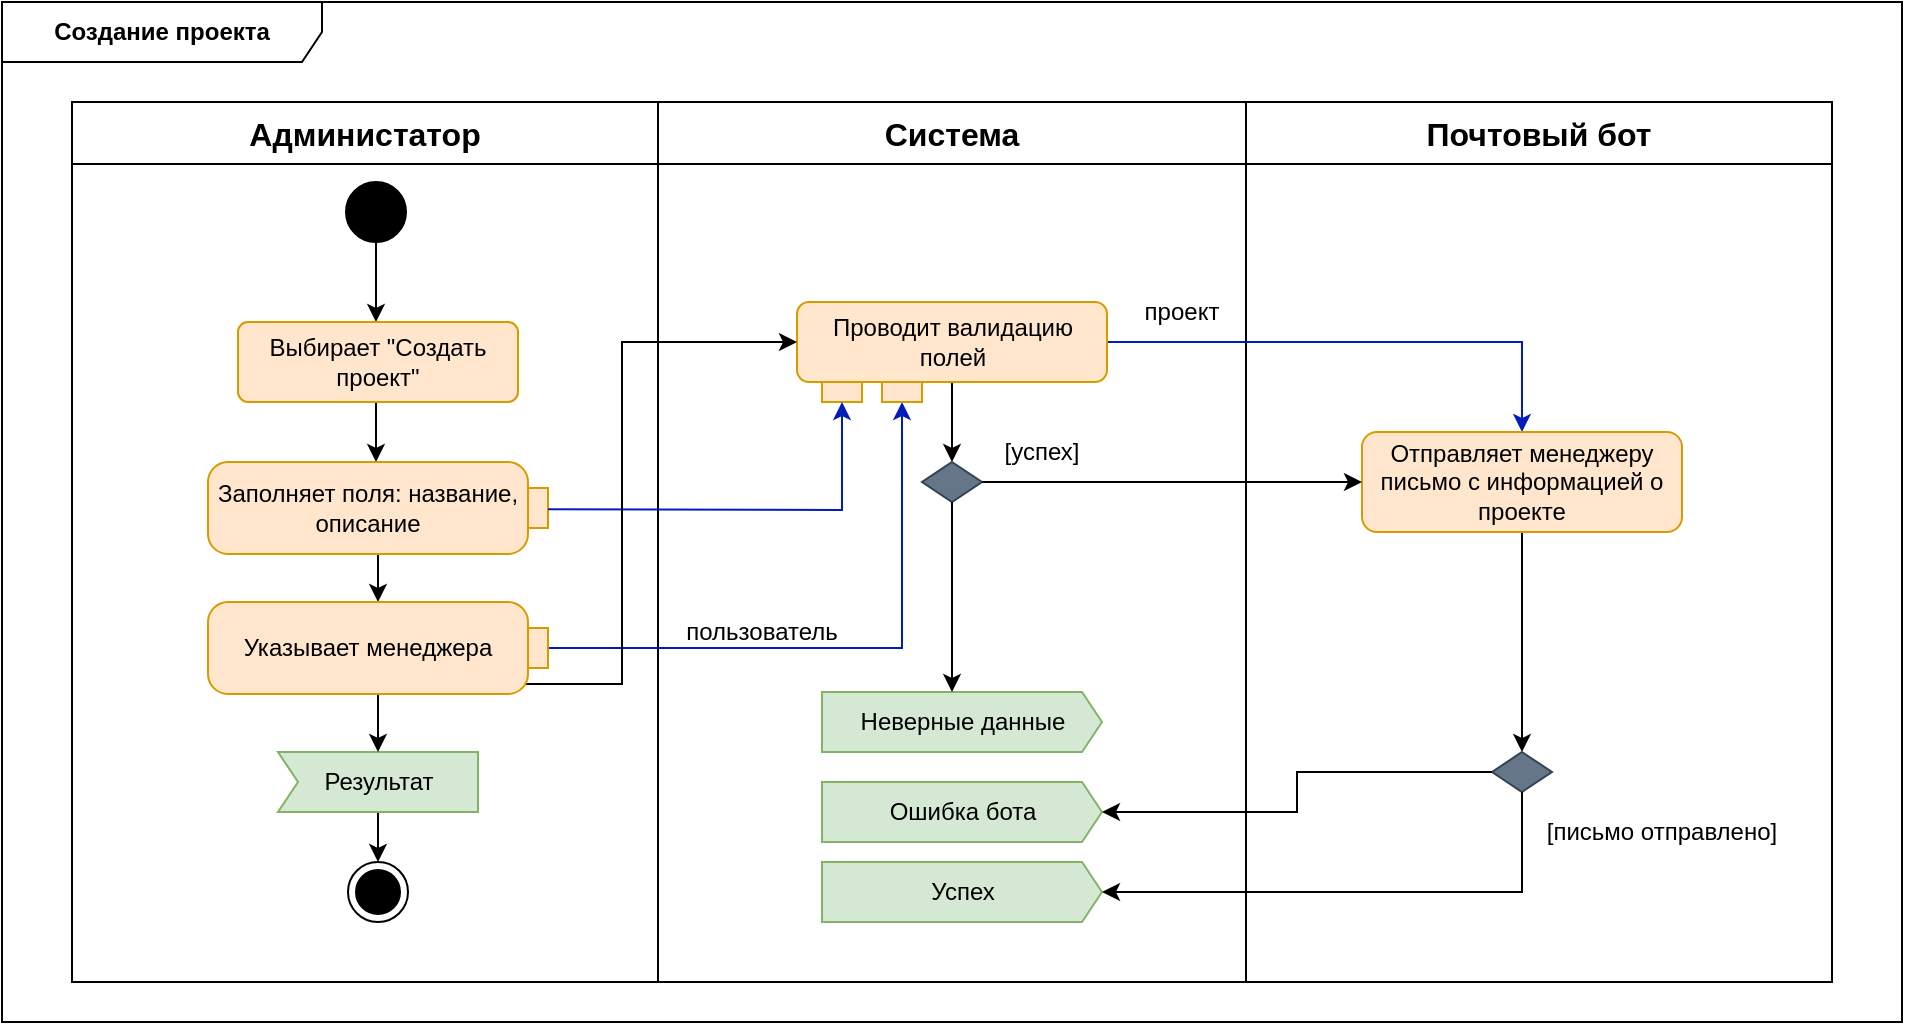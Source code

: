 <mxfile version="22.1.2" type="github">
  <diagram name="Страница — 1" id="BnNE_jB0SkXVoIUmftCl">
    <mxGraphModel dx="1195" dy="622" grid="1" gridSize="10" guides="1" tooltips="1" connect="1" arrows="1" fold="1" page="1" pageScale="1" pageWidth="1169" pageHeight="827" math="0" shadow="0">
      <root>
        <mxCell id="0" />
        <mxCell id="1" parent="0" />
        <mxCell id="1lEt_Adk3FSigu0SiqiG-2" value="&lt;b&gt;Создание проекта&lt;br&gt;&lt;/b&gt;" style="shape=umlFrame;whiteSpace=wrap;html=1;pointerEvents=0;recursiveResize=0;container=1;collapsible=0;width=160;" parent="1" vertex="1">
          <mxGeometry x="80" y="190" width="950" height="510" as="geometry" />
        </mxCell>
        <mxCell id="1lEt_Adk3FSigu0SiqiG-17" value="" style="shape=table;startSize=0;container=1;collapsible=0;childLayout=tableLayout;fontSize=16;" parent="1lEt_Adk3FSigu0SiqiG-2" vertex="1">
          <mxGeometry x="35" y="50" width="880" height="440" as="geometry" />
        </mxCell>
        <mxCell id="1lEt_Adk3FSigu0SiqiG-18" value="" style="shape=tableRow;horizontal=0;startSize=0;swimlaneHead=0;swimlaneBody=0;strokeColor=inherit;top=0;left=0;bottom=0;right=0;collapsible=0;dropTarget=0;fillColor=none;points=[[0,0.5],[1,0.5]];portConstraint=eastwest;fontSize=16;" parent="1lEt_Adk3FSigu0SiqiG-17" vertex="1">
          <mxGeometry width="880" height="31" as="geometry" />
        </mxCell>
        <mxCell id="1lEt_Adk3FSigu0SiqiG-19" value="&lt;b&gt;Администатор&lt;/b&gt;" style="shape=partialRectangle;html=1;whiteSpace=wrap;connectable=0;strokeColor=inherit;overflow=hidden;fillColor=none;top=0;left=0;bottom=0;right=0;pointerEvents=1;fontSize=16;" parent="1lEt_Adk3FSigu0SiqiG-18" vertex="1">
          <mxGeometry width="293" height="31" as="geometry">
            <mxRectangle width="293" height="31" as="alternateBounds" />
          </mxGeometry>
        </mxCell>
        <mxCell id="1lEt_Adk3FSigu0SiqiG-20" value="&lt;b&gt;Система&lt;/b&gt;" style="shape=partialRectangle;html=1;whiteSpace=wrap;connectable=0;strokeColor=inherit;overflow=hidden;fillColor=none;top=0;left=0;bottom=0;right=0;pointerEvents=1;fontSize=16;" parent="1lEt_Adk3FSigu0SiqiG-18" vertex="1">
          <mxGeometry x="293" width="294" height="31" as="geometry">
            <mxRectangle width="294" height="31" as="alternateBounds" />
          </mxGeometry>
        </mxCell>
        <mxCell id="1lEt_Adk3FSigu0SiqiG-21" value="&lt;b&gt;Почтовый бот&lt;br&gt;&lt;/b&gt;" style="shape=partialRectangle;html=1;whiteSpace=wrap;connectable=0;strokeColor=inherit;overflow=hidden;fillColor=none;top=0;left=0;bottom=0;right=0;pointerEvents=1;fontSize=16;" parent="1lEt_Adk3FSigu0SiqiG-18" vertex="1">
          <mxGeometry x="587" width="293" height="31" as="geometry">
            <mxRectangle width="293" height="31" as="alternateBounds" />
          </mxGeometry>
        </mxCell>
        <mxCell id="1lEt_Adk3FSigu0SiqiG-26" value="" style="shape=tableRow;horizontal=0;startSize=0;swimlaneHead=0;swimlaneBody=0;strokeColor=inherit;top=0;left=0;bottom=0;right=0;collapsible=0;dropTarget=0;fillColor=none;points=[[0,0.5],[1,0.5]];portConstraint=eastwest;fontSize=16;" parent="1lEt_Adk3FSigu0SiqiG-17" vertex="1">
          <mxGeometry y="31" width="880" height="409" as="geometry" />
        </mxCell>
        <mxCell id="1lEt_Adk3FSigu0SiqiG-27" value="" style="shape=partialRectangle;html=1;whiteSpace=wrap;connectable=0;strokeColor=inherit;overflow=hidden;fillColor=none;top=0;left=0;bottom=0;right=0;pointerEvents=1;fontSize=16;" parent="1lEt_Adk3FSigu0SiqiG-26" vertex="1">
          <mxGeometry width="293" height="409" as="geometry">
            <mxRectangle width="293" height="409" as="alternateBounds" />
          </mxGeometry>
        </mxCell>
        <mxCell id="1lEt_Adk3FSigu0SiqiG-28" value="" style="shape=partialRectangle;html=1;whiteSpace=wrap;connectable=0;strokeColor=inherit;overflow=hidden;fillColor=none;top=0;left=0;bottom=0;right=0;pointerEvents=1;fontSize=16;" parent="1lEt_Adk3FSigu0SiqiG-26" vertex="1">
          <mxGeometry x="293" width="294" height="409" as="geometry">
            <mxRectangle width="294" height="409" as="alternateBounds" />
          </mxGeometry>
        </mxCell>
        <mxCell id="1lEt_Adk3FSigu0SiqiG-29" value="" style="shape=partialRectangle;html=1;whiteSpace=wrap;connectable=0;strokeColor=inherit;overflow=hidden;fillColor=none;top=0;left=0;bottom=0;right=0;pointerEvents=1;fontSize=16;" parent="1lEt_Adk3FSigu0SiqiG-26" vertex="1">
          <mxGeometry x="587" width="293" height="409" as="geometry">
            <mxRectangle width="293" height="409" as="alternateBounds" />
          </mxGeometry>
        </mxCell>
        <mxCell id="1lEt_Adk3FSigu0SiqiG-40" style="edgeStyle=orthogonalEdgeStyle;rounded=0;orthogonalLoop=1;jettySize=auto;html=1;" parent="1lEt_Adk3FSigu0SiqiG-2" source="1lEt_Adk3FSigu0SiqiG-30" edge="1">
          <mxGeometry relative="1" as="geometry">
            <mxPoint x="187" y="160.0" as="targetPoint" />
          </mxGeometry>
        </mxCell>
        <mxCell id="1lEt_Adk3FSigu0SiqiG-30" value="" style="ellipse;fillColor=strokeColor;html=1;" parent="1lEt_Adk3FSigu0SiqiG-2" vertex="1">
          <mxGeometry x="172" y="90" width="30" height="30" as="geometry" />
        </mxCell>
        <mxCell id="1lEt_Adk3FSigu0SiqiG-31" value="" style="ellipse;html=1;shape=endState;fillColor=strokeColor;" parent="1lEt_Adk3FSigu0SiqiG-2" vertex="1">
          <mxGeometry x="173" y="430" width="30" height="30" as="geometry" />
        </mxCell>
        <mxCell id="1lEt_Adk3FSigu0SiqiG-38" style="edgeStyle=orthogonalEdgeStyle;rounded=0;orthogonalLoop=1;jettySize=auto;html=1;" parent="1lEt_Adk3FSigu0SiqiG-2" source="S8CzKRJ8aZMLzbk6rD1H-35" edge="1">
          <mxGeometry relative="1" as="geometry">
            <mxPoint x="187.0" y="210.0" as="sourcePoint" />
            <mxPoint x="187" y="230" as="targetPoint" />
            <Array as="points">
              <mxPoint x="187" y="210" />
              <mxPoint x="187" y="210" />
            </Array>
          </mxGeometry>
        </mxCell>
        <mxCell id="S8CzKRJ8aZMLzbk6rD1H-26" style="edgeStyle=orthogonalEdgeStyle;rounded=0;orthogonalLoop=1;jettySize=auto;html=1;" edge="1" parent="1lEt_Adk3FSigu0SiqiG-2" source="S8CzKRJ8aZMLzbk6rD1H-1" target="S8CzKRJ8aZMLzbk6rD1H-24">
          <mxGeometry relative="1" as="geometry" />
        </mxCell>
        <mxCell id="S8CzKRJ8aZMLzbk6rD1H-1" value="Заполняет поля: название, описание" style="shape=mxgraph.uml25.action;html=1;align=center;verticalAlign=middle;absoluteArcSize=1;arcSize=10;dashed=0;spacingRight=10;whiteSpace=wrap;fillColor=#ffe6cc;strokeColor=#d79b00;" vertex="1" parent="1lEt_Adk3FSigu0SiqiG-2">
          <mxGeometry x="103" y="230" width="170" height="46" as="geometry" />
        </mxCell>
        <mxCell id="S8CzKRJ8aZMLzbk6rD1H-13" style="edgeStyle=orthogonalEdgeStyle;rounded=0;orthogonalLoop=1;jettySize=auto;html=1;entryX=0.5;entryY=0;entryDx=0;entryDy=0;" edge="1" parent="1lEt_Adk3FSigu0SiqiG-2" source="S8CzKRJ8aZMLzbk6rD1H-2" target="S8CzKRJ8aZMLzbk6rD1H-12">
          <mxGeometry relative="1" as="geometry" />
        </mxCell>
        <mxCell id="S8CzKRJ8aZMLzbk6rD1H-32" style="edgeStyle=orthogonalEdgeStyle;rounded=0;orthogonalLoop=1;jettySize=auto;html=1;entryX=0.5;entryY=0;entryDx=0;entryDy=0;fillColor=#0050ef;strokeColor=#001DBC;" edge="1" parent="1lEt_Adk3FSigu0SiqiG-2" source="S8CzKRJ8aZMLzbk6rD1H-2" target="S8CzKRJ8aZMLzbk6rD1H-15">
          <mxGeometry relative="1" as="geometry" />
        </mxCell>
        <mxCell id="S8CzKRJ8aZMLzbk6rD1H-2" value="Проводит валидацию полей " style="rounded=1;whiteSpace=wrap;html=1;fillColor=#ffe6cc;strokeColor=#d79b00;" vertex="1" parent="1lEt_Adk3FSigu0SiqiG-2">
          <mxGeometry x="397.5" y="150" width="155" height="40" as="geometry" />
        </mxCell>
        <mxCell id="S8CzKRJ8aZMLzbk6rD1H-3" value="" style="rounded=0;whiteSpace=wrap;html=1;fillColor=#ffe6cc;strokeColor=#d79b00;" vertex="1" parent="1lEt_Adk3FSigu0SiqiG-2">
          <mxGeometry x="410" y="190" width="20" height="10" as="geometry" />
        </mxCell>
        <mxCell id="S8CzKRJ8aZMLzbk6rD1H-5" value="" style="endArrow=classic;html=1;rounded=0;entryX=0.5;entryY=1;entryDx=0;entryDy=0;exitX=1;exitY=0.514;exitDx=0;exitDy=0;exitPerimeter=0;fillColor=#0050ef;strokeColor=#001DBC;" edge="1" parent="1lEt_Adk3FSigu0SiqiG-2" source="S8CzKRJ8aZMLzbk6rD1H-1" target="S8CzKRJ8aZMLzbk6rD1H-3">
          <mxGeometry width="50" height="50" relative="1" as="geometry">
            <mxPoint x="440" y="390" as="sourcePoint" />
            <mxPoint x="490" y="340" as="targetPoint" />
            <Array as="points">
              <mxPoint x="420" y="254" />
            </Array>
          </mxGeometry>
        </mxCell>
        <mxCell id="S8CzKRJ8aZMLzbk6rD1H-6" value="Ошибка бота" style="html=1;shadow=0;dashed=0;align=center;verticalAlign=middle;shape=mxgraph.arrows2.arrow;dy=0;dx=10;notch=0;fillColor=#d5e8d4;strokeColor=#82b366;" vertex="1" parent="1lEt_Adk3FSigu0SiqiG-2">
          <mxGeometry x="410" y="390" width="140" height="30" as="geometry" />
        </mxCell>
        <mxCell id="S8CzKRJ8aZMLzbk6rD1H-7" value="Успех" style="html=1;shadow=0;dashed=0;align=center;verticalAlign=middle;shape=mxgraph.arrows2.arrow;dy=0;dx=10;notch=0;fillColor=#d5e8d4;strokeColor=#82b366;" vertex="1" parent="1lEt_Adk3FSigu0SiqiG-2">
          <mxGeometry x="410" y="430" width="140" height="30" as="geometry" />
        </mxCell>
        <mxCell id="S8CzKRJ8aZMLzbk6rD1H-8" value="Неверные данные" style="html=1;shadow=0;dashed=0;align=center;verticalAlign=middle;shape=mxgraph.arrows2.arrow;dy=0;dx=10;notch=0;fillColor=#d5e8d4;strokeColor=#82b366;" vertex="1" parent="1lEt_Adk3FSigu0SiqiG-2">
          <mxGeometry x="410" y="345" width="140" height="30" as="geometry" />
        </mxCell>
        <mxCell id="S8CzKRJ8aZMLzbk6rD1H-11" style="edgeStyle=orthogonalEdgeStyle;rounded=0;orthogonalLoop=1;jettySize=auto;html=1;entryX=0.5;entryY=0;entryDx=0;entryDy=0;" edge="1" parent="1lEt_Adk3FSigu0SiqiG-2" source="S8CzKRJ8aZMLzbk6rD1H-9" target="1lEt_Adk3FSigu0SiqiG-31">
          <mxGeometry relative="1" as="geometry" />
        </mxCell>
        <mxCell id="S8CzKRJ8aZMLzbk6rD1H-9" value="Результат" style="html=1;shadow=0;dashed=0;align=center;verticalAlign=middle;shape=mxgraph.arrows2.arrow;dy=0;dx=0;notch=10;fillColor=#d5e8d4;strokeColor=#82b366;" vertex="1" parent="1lEt_Adk3FSigu0SiqiG-2">
          <mxGeometry x="138" y="375" width="100" height="30" as="geometry" />
        </mxCell>
        <mxCell id="S8CzKRJ8aZMLzbk6rD1H-12" value="" style="rhombus;whiteSpace=wrap;html=1;fillColor=#647687;fontColor=#ffffff;strokeColor=#314354;" vertex="1" parent="1lEt_Adk3FSigu0SiqiG-2">
          <mxGeometry x="460" y="230" width="30" height="20" as="geometry" />
        </mxCell>
        <mxCell id="S8CzKRJ8aZMLzbk6rD1H-14" style="edgeStyle=orthogonalEdgeStyle;rounded=0;orthogonalLoop=1;jettySize=auto;html=1;entryX=0;entryY=0;entryDx=65;entryDy=0;entryPerimeter=0;" edge="1" parent="1lEt_Adk3FSigu0SiqiG-2" source="S8CzKRJ8aZMLzbk6rD1H-12" target="S8CzKRJ8aZMLzbk6rD1H-8">
          <mxGeometry relative="1" as="geometry" />
        </mxCell>
        <mxCell id="S8CzKRJ8aZMLzbk6rD1H-22" style="edgeStyle=orthogonalEdgeStyle;rounded=0;orthogonalLoop=1;jettySize=auto;html=1;" edge="1" parent="1lEt_Adk3FSigu0SiqiG-2" source="S8CzKRJ8aZMLzbk6rD1H-15" target="S8CzKRJ8aZMLzbk6rD1H-18">
          <mxGeometry relative="1" as="geometry" />
        </mxCell>
        <mxCell id="S8CzKRJ8aZMLzbk6rD1H-15" value="Отправляет менеджеру письмо с информацией о проекте" style="rounded=1;whiteSpace=wrap;html=1;fillColor=#ffe6cc;strokeColor=#d79b00;" vertex="1" parent="1lEt_Adk3FSigu0SiqiG-2">
          <mxGeometry x="680" y="215" width="160" height="50" as="geometry" />
        </mxCell>
        <mxCell id="S8CzKRJ8aZMLzbk6rD1H-16" value="" style="endArrow=classic;html=1;rounded=0;exitX=1;exitY=0.5;exitDx=0;exitDy=0;entryX=0;entryY=0.5;entryDx=0;entryDy=0;" edge="1" parent="1lEt_Adk3FSigu0SiqiG-2" source="S8CzKRJ8aZMLzbk6rD1H-12" target="S8CzKRJ8aZMLzbk6rD1H-15">
          <mxGeometry width="50" height="50" relative="1" as="geometry">
            <mxPoint x="560" y="260" as="sourcePoint" />
            <mxPoint x="610" y="210" as="targetPoint" />
          </mxGeometry>
        </mxCell>
        <mxCell id="S8CzKRJ8aZMLzbk6rD1H-17" value="[успех]" style="text;html=1;strokeColor=none;fillColor=none;align=center;verticalAlign=middle;whiteSpace=wrap;rounded=0;" vertex="1" parent="1lEt_Adk3FSigu0SiqiG-2">
          <mxGeometry x="490" y="210" width="60" height="30" as="geometry" />
        </mxCell>
        <mxCell id="S8CzKRJ8aZMLzbk6rD1H-18" value="" style="rhombus;whiteSpace=wrap;html=1;fillColor=#647687;fontColor=#ffffff;strokeColor=#314354;" vertex="1" parent="1lEt_Adk3FSigu0SiqiG-2">
          <mxGeometry x="745" y="375" width="30" height="20" as="geometry" />
        </mxCell>
        <mxCell id="S8CzKRJ8aZMLzbk6rD1H-20" style="edgeStyle=orthogonalEdgeStyle;rounded=0;orthogonalLoop=1;jettySize=auto;html=1;exitX=0;exitY=0.5;exitDx=0;exitDy=0;entryX=1;entryY=0.5;entryDx=0;entryDy=0;entryPerimeter=0;" edge="1" parent="1lEt_Adk3FSigu0SiqiG-2" source="S8CzKRJ8aZMLzbk6rD1H-18" target="S8CzKRJ8aZMLzbk6rD1H-6">
          <mxGeometry relative="1" as="geometry" />
        </mxCell>
        <mxCell id="S8CzKRJ8aZMLzbk6rD1H-21" style="edgeStyle=orthogonalEdgeStyle;rounded=0;orthogonalLoop=1;jettySize=auto;html=1;entryX=1;entryY=0.5;entryDx=0;entryDy=0;entryPerimeter=0;" edge="1" parent="1lEt_Adk3FSigu0SiqiG-2" source="S8CzKRJ8aZMLzbk6rD1H-18" target="S8CzKRJ8aZMLzbk6rD1H-7">
          <mxGeometry relative="1" as="geometry">
            <Array as="points">
              <mxPoint x="760" y="445" />
            </Array>
          </mxGeometry>
        </mxCell>
        <mxCell id="S8CzKRJ8aZMLzbk6rD1H-23" value="[письмо отправлено]" style="text;html=1;strokeColor=none;fillColor=none;align=center;verticalAlign=middle;whiteSpace=wrap;rounded=0;" vertex="1" parent="1lEt_Adk3FSigu0SiqiG-2">
          <mxGeometry x="760" y="400" width="140" height="30" as="geometry" />
        </mxCell>
        <mxCell id="S8CzKRJ8aZMLzbk6rD1H-27" style="edgeStyle=orthogonalEdgeStyle;rounded=0;orthogonalLoop=1;jettySize=auto;html=1;" edge="1" parent="1lEt_Adk3FSigu0SiqiG-2" source="S8CzKRJ8aZMLzbk6rD1H-24" target="S8CzKRJ8aZMLzbk6rD1H-9">
          <mxGeometry relative="1" as="geometry" />
        </mxCell>
        <mxCell id="S8CzKRJ8aZMLzbk6rD1H-30" style="edgeStyle=orthogonalEdgeStyle;rounded=0;orthogonalLoop=1;jettySize=auto;html=1;entryX=0.5;entryY=1;entryDx=0;entryDy=0;fillColor=#0050ef;strokeColor=#001DBC;" edge="1" parent="1lEt_Adk3FSigu0SiqiG-2" source="S8CzKRJ8aZMLzbk6rD1H-24" target="S8CzKRJ8aZMLzbk6rD1H-28">
          <mxGeometry relative="1" as="geometry" />
        </mxCell>
        <mxCell id="S8CzKRJ8aZMLzbk6rD1H-34" style="edgeStyle=orthogonalEdgeStyle;rounded=0;orthogonalLoop=1;jettySize=auto;html=1;entryX=0;entryY=0.5;entryDx=0;entryDy=0;fillColor=#0050ef;strokeColor=#000000;" edge="1" parent="1lEt_Adk3FSigu0SiqiG-2" target="S8CzKRJ8aZMLzbk6rD1H-2">
          <mxGeometry relative="1" as="geometry">
            <mxPoint x="250" y="340" as="sourcePoint" />
            <Array as="points">
              <mxPoint x="250" y="341" />
              <mxPoint x="310" y="341" />
              <mxPoint x="310" y="170" />
            </Array>
          </mxGeometry>
        </mxCell>
        <mxCell id="S8CzKRJ8aZMLzbk6rD1H-24" value="Указывает менеджера" style="shape=mxgraph.uml25.action;html=1;align=center;verticalAlign=middle;absoluteArcSize=1;arcSize=10;dashed=0;spacingRight=10;whiteSpace=wrap;fillColor=#ffe6cc;strokeColor=#d79b00;" vertex="1" parent="1lEt_Adk3FSigu0SiqiG-2">
          <mxGeometry x="103" y="300" width="170" height="46" as="geometry" />
        </mxCell>
        <mxCell id="S8CzKRJ8aZMLzbk6rD1H-28" value="" style="rounded=0;whiteSpace=wrap;html=1;fillColor=#ffe6cc;strokeColor=#d79b00;" vertex="1" parent="1lEt_Adk3FSigu0SiqiG-2">
          <mxGeometry x="440" y="190" width="20" height="10" as="geometry" />
        </mxCell>
        <mxCell id="S8CzKRJ8aZMLzbk6rD1H-31" value="&lt;div&gt;пользователь&lt;/div&gt;" style="text;html=1;strokeColor=none;fillColor=none;align=center;verticalAlign=middle;whiteSpace=wrap;rounded=0;" vertex="1" parent="1lEt_Adk3FSigu0SiqiG-2">
          <mxGeometry x="350" y="300" width="60" height="30" as="geometry" />
        </mxCell>
        <mxCell id="S8CzKRJ8aZMLzbk6rD1H-33" value="проект" style="text;html=1;strokeColor=none;fillColor=none;align=center;verticalAlign=middle;whiteSpace=wrap;rounded=0;" vertex="1" parent="1lEt_Adk3FSigu0SiqiG-2">
          <mxGeometry x="560" y="140" width="60" height="30" as="geometry" />
        </mxCell>
        <mxCell id="S8CzKRJ8aZMLzbk6rD1H-35" value="Выбирает &quot;Создать проект&quot;" style="html=1;align=center;verticalAlign=middle;rounded=1;absoluteArcSize=1;arcSize=10;dashed=0;whiteSpace=wrap;fillColor=#ffe6cc;strokeColor=#d79b00;" vertex="1" parent="1lEt_Adk3FSigu0SiqiG-2">
          <mxGeometry x="118" y="160" width="140" height="40" as="geometry" />
        </mxCell>
      </root>
    </mxGraphModel>
  </diagram>
</mxfile>
